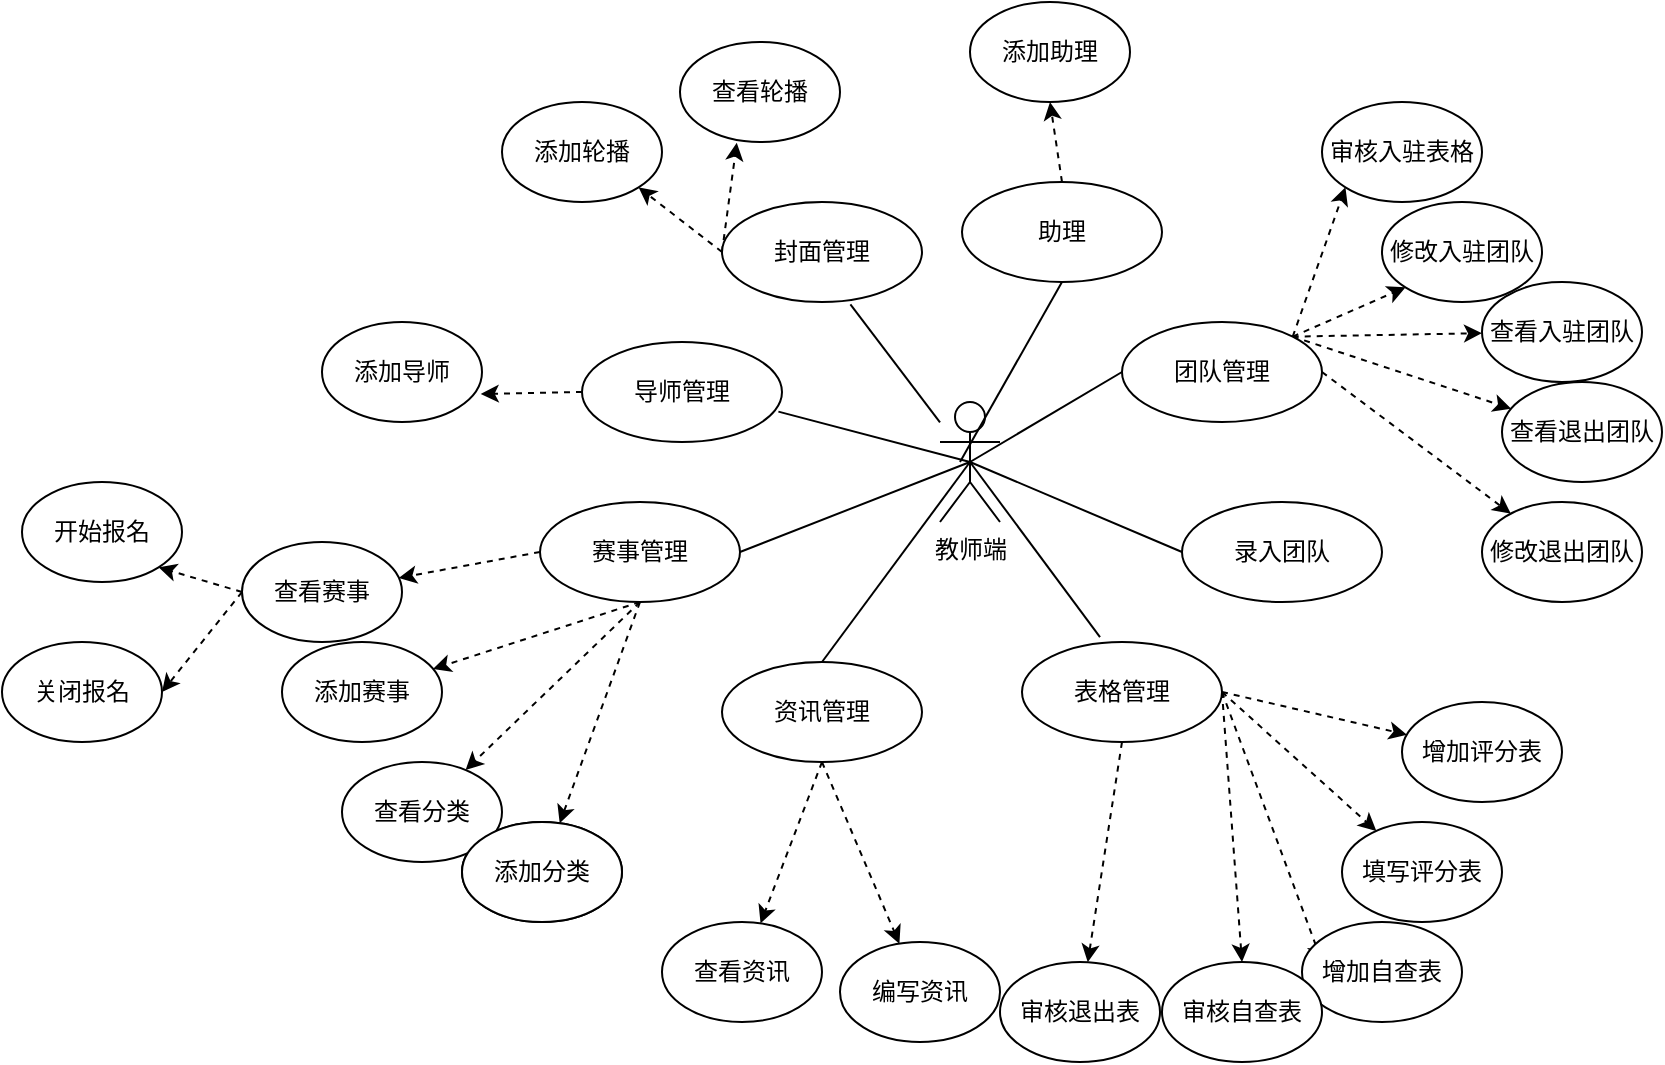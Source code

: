 <mxfile version="12.7.9" type="github">
  <diagram id="IcP_YzKI_qPO864KcuZc" name="第 1 页">
    <mxGraphModel dx="1865" dy="499" grid="1" gridSize="10" guides="1" tooltips="1" connect="1" arrows="1" fold="1" page="1" pageScale="1" pageWidth="827" pageHeight="1169" math="0" shadow="0">
      <root>
        <mxCell id="0" />
        <mxCell id="1" parent="0" />
        <mxCell id="qbQzeHKEJnsvs_nKsw_7-1" value="教师端" style="shape=umlActor;verticalLabelPosition=bottom;labelBackgroundColor=#ffffff;verticalAlign=top;html=1;outlineConnect=0;" vertex="1" parent="1">
          <mxGeometry x="399" y="220" width="30" height="60" as="geometry" />
        </mxCell>
        <mxCell id="qbQzeHKEJnsvs_nKsw_7-47" style="rounded=0;orthogonalLoop=1;jettySize=auto;html=1;exitX=1;exitY=0;exitDx=0;exitDy=0;entryX=0;entryY=1;entryDx=0;entryDy=0;dashed=1;" edge="1" parent="1" source="qbQzeHKEJnsvs_nKsw_7-2" target="qbQzeHKEJnsvs_nKsw_7-11">
          <mxGeometry relative="1" as="geometry" />
        </mxCell>
        <mxCell id="qbQzeHKEJnsvs_nKsw_7-48" style="edgeStyle=none;rounded=0;orthogonalLoop=1;jettySize=auto;html=1;exitX=1;exitY=0;exitDx=0;exitDy=0;entryX=0;entryY=1;entryDx=0;entryDy=0;dashed=1;" edge="1" parent="1" source="qbQzeHKEJnsvs_nKsw_7-2" target="qbQzeHKEJnsvs_nKsw_7-13">
          <mxGeometry relative="1" as="geometry" />
        </mxCell>
        <mxCell id="qbQzeHKEJnsvs_nKsw_7-49" style="edgeStyle=none;rounded=0;orthogonalLoop=1;jettySize=auto;html=1;exitX=1;exitY=0;exitDx=0;exitDy=0;dashed=1;" edge="1" parent="1" source="qbQzeHKEJnsvs_nKsw_7-2" target="qbQzeHKEJnsvs_nKsw_7-14">
          <mxGeometry relative="1" as="geometry" />
        </mxCell>
        <mxCell id="qbQzeHKEJnsvs_nKsw_7-50" style="edgeStyle=none;rounded=0;orthogonalLoop=1;jettySize=auto;html=1;exitX=1;exitY=0;exitDx=0;exitDy=0;dashed=1;" edge="1" parent="1" source="qbQzeHKEJnsvs_nKsw_7-2" target="qbQzeHKEJnsvs_nKsw_7-15">
          <mxGeometry relative="1" as="geometry" />
        </mxCell>
        <mxCell id="qbQzeHKEJnsvs_nKsw_7-51" style="edgeStyle=none;rounded=0;orthogonalLoop=1;jettySize=auto;html=1;exitX=1;exitY=0.5;exitDx=0;exitDy=0;dashed=1;" edge="1" parent="1" source="qbQzeHKEJnsvs_nKsw_7-2" target="qbQzeHKEJnsvs_nKsw_7-16">
          <mxGeometry relative="1" as="geometry" />
        </mxCell>
        <mxCell id="qbQzeHKEJnsvs_nKsw_7-2" value="团队管理" style="ellipse;whiteSpace=wrap;html=1;" vertex="1" parent="1">
          <mxGeometry x="490" y="180" width="100" height="50" as="geometry" />
        </mxCell>
        <mxCell id="qbQzeHKEJnsvs_nKsw_7-3" value="录入团队" style="ellipse;whiteSpace=wrap;html=1;" vertex="1" parent="1">
          <mxGeometry x="520" y="270" width="100" height="50" as="geometry" />
        </mxCell>
        <mxCell id="qbQzeHKEJnsvs_nKsw_7-52" style="edgeStyle=none;rounded=0;orthogonalLoop=1;jettySize=auto;html=1;exitX=1;exitY=0.5;exitDx=0;exitDy=0;dashed=1;" edge="1" parent="1" source="qbQzeHKEJnsvs_nKsw_7-4" target="qbQzeHKEJnsvs_nKsw_7-17">
          <mxGeometry relative="1" as="geometry" />
        </mxCell>
        <mxCell id="qbQzeHKEJnsvs_nKsw_7-53" style="edgeStyle=none;rounded=0;orthogonalLoop=1;jettySize=auto;html=1;exitX=1;exitY=0.5;exitDx=0;exitDy=0;dashed=1;" edge="1" parent="1" source="qbQzeHKEJnsvs_nKsw_7-4" target="qbQzeHKEJnsvs_nKsw_7-18">
          <mxGeometry relative="1" as="geometry" />
        </mxCell>
        <mxCell id="qbQzeHKEJnsvs_nKsw_7-54" style="edgeStyle=none;rounded=0;orthogonalLoop=1;jettySize=auto;html=1;exitX=1;exitY=0.5;exitDx=0;exitDy=0;entryX=0.125;entryY=0.4;entryDx=0;entryDy=0;entryPerimeter=0;dashed=1;" edge="1" parent="1" source="qbQzeHKEJnsvs_nKsw_7-4" target="qbQzeHKEJnsvs_nKsw_7-22">
          <mxGeometry relative="1" as="geometry" />
        </mxCell>
        <mxCell id="qbQzeHKEJnsvs_nKsw_7-55" style="edgeStyle=none;rounded=0;orthogonalLoop=1;jettySize=auto;html=1;exitX=1;exitY=0.5;exitDx=0;exitDy=0;entryX=0.5;entryY=0;entryDx=0;entryDy=0;dashed=1;" edge="1" parent="1" source="qbQzeHKEJnsvs_nKsw_7-4" target="qbQzeHKEJnsvs_nKsw_7-23">
          <mxGeometry relative="1" as="geometry" />
        </mxCell>
        <mxCell id="qbQzeHKEJnsvs_nKsw_7-56" style="edgeStyle=none;rounded=0;orthogonalLoop=1;jettySize=auto;html=1;exitX=0.5;exitY=1;exitDx=0;exitDy=0;dashed=1;" edge="1" parent="1" source="qbQzeHKEJnsvs_nKsw_7-4" target="qbQzeHKEJnsvs_nKsw_7-24">
          <mxGeometry relative="1" as="geometry" />
        </mxCell>
        <mxCell id="qbQzeHKEJnsvs_nKsw_7-4" value="表格管理" style="ellipse;whiteSpace=wrap;html=1;" vertex="1" parent="1">
          <mxGeometry x="440" y="340" width="100" height="50" as="geometry" />
        </mxCell>
        <mxCell id="qbQzeHKEJnsvs_nKsw_7-57" style="edgeStyle=none;rounded=0;orthogonalLoop=1;jettySize=auto;html=1;exitX=0.5;exitY=1;exitDx=0;exitDy=0;dashed=1;" edge="1" parent="1" source="qbQzeHKEJnsvs_nKsw_7-5" target="qbQzeHKEJnsvs_nKsw_7-25">
          <mxGeometry relative="1" as="geometry" />
        </mxCell>
        <mxCell id="qbQzeHKEJnsvs_nKsw_7-58" style="edgeStyle=none;rounded=0;orthogonalLoop=1;jettySize=auto;html=1;exitX=0.5;exitY=1;exitDx=0;exitDy=0;dashed=1;" edge="1" parent="1" source="qbQzeHKEJnsvs_nKsw_7-5" target="qbQzeHKEJnsvs_nKsw_7-26">
          <mxGeometry relative="1" as="geometry" />
        </mxCell>
        <mxCell id="qbQzeHKEJnsvs_nKsw_7-5" value="资讯管理" style="ellipse;whiteSpace=wrap;html=1;" vertex="1" parent="1">
          <mxGeometry x="290" y="350" width="100" height="50" as="geometry" />
        </mxCell>
        <mxCell id="qbQzeHKEJnsvs_nKsw_7-59" style="edgeStyle=none;rounded=0;orthogonalLoop=1;jettySize=auto;html=1;exitX=0.5;exitY=1;exitDx=0;exitDy=0;dashed=1;" edge="1" parent="1" source="qbQzeHKEJnsvs_nKsw_7-6" target="qbQzeHKEJnsvs_nKsw_7-29">
          <mxGeometry relative="1" as="geometry" />
        </mxCell>
        <mxCell id="qbQzeHKEJnsvs_nKsw_7-60" style="edgeStyle=none;rounded=0;orthogonalLoop=1;jettySize=auto;html=1;exitX=0.5;exitY=1;exitDx=0;exitDy=0;dashed=1;" edge="1" parent="1" source="qbQzeHKEJnsvs_nKsw_7-6" target="qbQzeHKEJnsvs_nKsw_7-28">
          <mxGeometry relative="1" as="geometry" />
        </mxCell>
        <mxCell id="qbQzeHKEJnsvs_nKsw_7-61" style="edgeStyle=none;rounded=0;orthogonalLoop=1;jettySize=auto;html=1;exitX=0.5;exitY=1;exitDx=0;exitDy=0;dashed=1;" edge="1" parent="1" source="qbQzeHKEJnsvs_nKsw_7-6" target="qbQzeHKEJnsvs_nKsw_7-30">
          <mxGeometry relative="1" as="geometry" />
        </mxCell>
        <mxCell id="qbQzeHKEJnsvs_nKsw_7-62" style="edgeStyle=none;rounded=0;orthogonalLoop=1;jettySize=auto;html=1;exitX=0;exitY=0.5;exitDx=0;exitDy=0;dashed=1;" edge="1" parent="1" source="qbQzeHKEJnsvs_nKsw_7-6" target="qbQzeHKEJnsvs_nKsw_7-32">
          <mxGeometry relative="1" as="geometry" />
        </mxCell>
        <mxCell id="qbQzeHKEJnsvs_nKsw_7-6" value="赛事管理" style="ellipse;whiteSpace=wrap;html=1;" vertex="1" parent="1">
          <mxGeometry x="199" y="270" width="100" height="50" as="geometry" />
        </mxCell>
        <mxCell id="qbQzeHKEJnsvs_nKsw_7-65" style="edgeStyle=none;rounded=0;orthogonalLoop=1;jettySize=auto;html=1;exitX=0;exitY=0.5;exitDx=0;exitDy=0;entryX=0.992;entryY=0.72;entryDx=0;entryDy=0;entryPerimeter=0;dashed=1;" edge="1" parent="1" source="qbQzeHKEJnsvs_nKsw_7-7" target="qbQzeHKEJnsvs_nKsw_7-35">
          <mxGeometry relative="1" as="geometry" />
        </mxCell>
        <mxCell id="qbQzeHKEJnsvs_nKsw_7-7" value="导师管理" style="ellipse;whiteSpace=wrap;html=1;" vertex="1" parent="1">
          <mxGeometry x="220" y="190" width="100" height="50" as="geometry" />
        </mxCell>
        <mxCell id="qbQzeHKEJnsvs_nKsw_7-66" style="edgeStyle=none;rounded=0;orthogonalLoop=1;jettySize=auto;html=1;exitX=0;exitY=0.5;exitDx=0;exitDy=0;entryX=1;entryY=1;entryDx=0;entryDy=0;dashed=1;" edge="1" parent="1" source="qbQzeHKEJnsvs_nKsw_7-8" target="qbQzeHKEJnsvs_nKsw_7-36">
          <mxGeometry relative="1" as="geometry" />
        </mxCell>
        <mxCell id="qbQzeHKEJnsvs_nKsw_7-67" style="edgeStyle=none;rounded=0;orthogonalLoop=1;jettySize=auto;html=1;exitX=0;exitY=0.5;exitDx=0;exitDy=0;entryX=0.355;entryY=1.008;entryDx=0;entryDy=0;entryPerimeter=0;dashed=1;" edge="1" parent="1" source="qbQzeHKEJnsvs_nKsw_7-8" target="qbQzeHKEJnsvs_nKsw_7-38">
          <mxGeometry relative="1" as="geometry" />
        </mxCell>
        <mxCell id="qbQzeHKEJnsvs_nKsw_7-8" value="封面管理" style="ellipse;whiteSpace=wrap;html=1;" vertex="1" parent="1">
          <mxGeometry x="290" y="120" width="100" height="50" as="geometry" />
        </mxCell>
        <mxCell id="qbQzeHKEJnsvs_nKsw_7-68" style="edgeStyle=none;rounded=0;orthogonalLoop=1;jettySize=auto;html=1;exitX=0.5;exitY=0;exitDx=0;exitDy=0;entryX=0.5;entryY=1;entryDx=0;entryDy=0;dashed=1;" edge="1" parent="1" source="qbQzeHKEJnsvs_nKsw_7-9" target="qbQzeHKEJnsvs_nKsw_7-37">
          <mxGeometry relative="1" as="geometry" />
        </mxCell>
        <mxCell id="qbQzeHKEJnsvs_nKsw_7-9" value="助理" style="ellipse;whiteSpace=wrap;html=1;" vertex="1" parent="1">
          <mxGeometry x="410" y="110" width="100" height="50" as="geometry" />
        </mxCell>
        <mxCell id="qbQzeHKEJnsvs_nKsw_7-11" value="审核入驻表格" style="ellipse;whiteSpace=wrap;html=1;" vertex="1" parent="1">
          <mxGeometry x="590" y="70" width="80" height="50" as="geometry" />
        </mxCell>
        <mxCell id="qbQzeHKEJnsvs_nKsw_7-13" value="修改入驻团队" style="ellipse;whiteSpace=wrap;html=1;" vertex="1" parent="1">
          <mxGeometry x="620" y="120" width="80" height="50" as="geometry" />
        </mxCell>
        <mxCell id="qbQzeHKEJnsvs_nKsw_7-14" value="查看入驻团队" style="ellipse;whiteSpace=wrap;html=1;" vertex="1" parent="1">
          <mxGeometry x="670" y="160" width="80" height="50" as="geometry" />
        </mxCell>
        <mxCell id="qbQzeHKEJnsvs_nKsw_7-15" value="查看退出团队" style="ellipse;whiteSpace=wrap;html=1;" vertex="1" parent="1">
          <mxGeometry x="680" y="210" width="80" height="50" as="geometry" />
        </mxCell>
        <mxCell id="qbQzeHKEJnsvs_nKsw_7-16" value="修改退出团队" style="ellipse;whiteSpace=wrap;html=1;" vertex="1" parent="1">
          <mxGeometry x="670" y="270" width="80" height="50" as="geometry" />
        </mxCell>
        <mxCell id="qbQzeHKEJnsvs_nKsw_7-17" value="增加评分表" style="ellipse;whiteSpace=wrap;html=1;" vertex="1" parent="1">
          <mxGeometry x="630" y="370" width="80" height="50" as="geometry" />
        </mxCell>
        <mxCell id="qbQzeHKEJnsvs_nKsw_7-18" value="填写评分表" style="ellipse;whiteSpace=wrap;html=1;" vertex="1" parent="1">
          <mxGeometry x="600" y="430" width="80" height="50" as="geometry" />
        </mxCell>
        <mxCell id="qbQzeHKEJnsvs_nKsw_7-22" value="增加自查表" style="ellipse;whiteSpace=wrap;html=1;" vertex="1" parent="1">
          <mxGeometry x="580" y="480" width="80" height="50" as="geometry" />
        </mxCell>
        <mxCell id="qbQzeHKEJnsvs_nKsw_7-23" value="审核自查表" style="ellipse;whiteSpace=wrap;html=1;" vertex="1" parent="1">
          <mxGeometry x="510" y="500" width="80" height="50" as="geometry" />
        </mxCell>
        <mxCell id="qbQzeHKEJnsvs_nKsw_7-24" value="审核退出表" style="ellipse;whiteSpace=wrap;html=1;" vertex="1" parent="1">
          <mxGeometry x="429" y="500" width="80" height="50" as="geometry" />
        </mxCell>
        <mxCell id="qbQzeHKEJnsvs_nKsw_7-25" value="编写资讯" style="ellipse;whiteSpace=wrap;html=1;" vertex="1" parent="1">
          <mxGeometry x="349" y="490" width="80" height="50" as="geometry" />
        </mxCell>
        <mxCell id="qbQzeHKEJnsvs_nKsw_7-26" value="查看资讯" style="ellipse;whiteSpace=wrap;html=1;" vertex="1" parent="1">
          <mxGeometry x="260" y="480" width="80" height="50" as="geometry" />
        </mxCell>
        <mxCell id="qbQzeHKEJnsvs_nKsw_7-27" value="添加分类" style="ellipse;whiteSpace=wrap;html=1;" vertex="1" parent="1">
          <mxGeometry x="160" y="430" width="80" height="50" as="geometry" />
        </mxCell>
        <mxCell id="qbQzeHKEJnsvs_nKsw_7-28" value="查看分类" style="ellipse;whiteSpace=wrap;html=1;" vertex="1" parent="1">
          <mxGeometry x="100" y="400" width="80" height="50" as="geometry" />
        </mxCell>
        <mxCell id="qbQzeHKEJnsvs_nKsw_7-29" value="添加分类" style="ellipse;whiteSpace=wrap;html=1;" vertex="1" parent="1">
          <mxGeometry x="160" y="430" width="80" height="50" as="geometry" />
        </mxCell>
        <mxCell id="qbQzeHKEJnsvs_nKsw_7-30" value="添加赛事" style="ellipse;whiteSpace=wrap;html=1;" vertex="1" parent="1">
          <mxGeometry x="70" y="340" width="80" height="50" as="geometry" />
        </mxCell>
        <mxCell id="qbQzeHKEJnsvs_nKsw_7-63" style="edgeStyle=none;rounded=0;orthogonalLoop=1;jettySize=auto;html=1;exitX=0;exitY=0.5;exitDx=0;exitDy=0;entryX=1;entryY=1;entryDx=0;entryDy=0;dashed=1;" edge="1" parent="1" source="qbQzeHKEJnsvs_nKsw_7-32" target="qbQzeHKEJnsvs_nKsw_7-33">
          <mxGeometry relative="1" as="geometry" />
        </mxCell>
        <mxCell id="qbQzeHKEJnsvs_nKsw_7-64" style="edgeStyle=none;rounded=0;orthogonalLoop=1;jettySize=auto;html=1;exitX=0;exitY=0.5;exitDx=0;exitDy=0;entryX=1;entryY=0.5;entryDx=0;entryDy=0;dashed=1;" edge="1" parent="1" source="qbQzeHKEJnsvs_nKsw_7-32" target="qbQzeHKEJnsvs_nKsw_7-34">
          <mxGeometry relative="1" as="geometry" />
        </mxCell>
        <mxCell id="qbQzeHKEJnsvs_nKsw_7-32" value="查看赛事" style="ellipse;whiteSpace=wrap;html=1;" vertex="1" parent="1">
          <mxGeometry x="50" y="290" width="80" height="50" as="geometry" />
        </mxCell>
        <mxCell id="qbQzeHKEJnsvs_nKsw_7-33" value="开始报名" style="ellipse;whiteSpace=wrap;html=1;" vertex="1" parent="1">
          <mxGeometry x="-60" y="260" width="80" height="50" as="geometry" />
        </mxCell>
        <mxCell id="qbQzeHKEJnsvs_nKsw_7-34" value="关闭报名" style="ellipse;whiteSpace=wrap;html=1;" vertex="1" parent="1">
          <mxGeometry x="-70" y="340" width="80" height="50" as="geometry" />
        </mxCell>
        <mxCell id="qbQzeHKEJnsvs_nKsw_7-35" value="添加导师" style="ellipse;whiteSpace=wrap;html=1;" vertex="1" parent="1">
          <mxGeometry x="90" y="180" width="80" height="50" as="geometry" />
        </mxCell>
        <mxCell id="qbQzeHKEJnsvs_nKsw_7-36" value="添加轮播" style="ellipse;whiteSpace=wrap;html=1;" vertex="1" parent="1">
          <mxGeometry x="180" y="70" width="80" height="50" as="geometry" />
        </mxCell>
        <mxCell id="qbQzeHKEJnsvs_nKsw_7-37" value="添加助理" style="ellipse;whiteSpace=wrap;html=1;" vertex="1" parent="1">
          <mxGeometry x="414" y="20" width="80" height="50" as="geometry" />
        </mxCell>
        <mxCell id="qbQzeHKEJnsvs_nKsw_7-38" value="查看轮播" style="ellipse;whiteSpace=wrap;html=1;" vertex="1" parent="1">
          <mxGeometry x="269" y="40" width="80" height="50" as="geometry" />
        </mxCell>
        <mxCell id="qbQzeHKEJnsvs_nKsw_7-39" value="" style="endArrow=none;html=1;entryX=0;entryY=0.5;entryDx=0;entryDy=0;exitX=0.5;exitY=0.5;exitDx=0;exitDy=0;exitPerimeter=0;" edge="1" parent="1" source="qbQzeHKEJnsvs_nKsw_7-1" target="qbQzeHKEJnsvs_nKsw_7-2">
          <mxGeometry width="50" height="50" relative="1" as="geometry">
            <mxPoint x="390" y="280" as="sourcePoint" />
            <mxPoint x="440" y="230" as="targetPoint" />
          </mxGeometry>
        </mxCell>
        <mxCell id="qbQzeHKEJnsvs_nKsw_7-40" value="" style="endArrow=none;html=1;entryX=0;entryY=0.5;entryDx=0;entryDy=0;exitX=0.5;exitY=0.5;exitDx=0;exitDy=0;exitPerimeter=0;" edge="1" parent="1" source="qbQzeHKEJnsvs_nKsw_7-1" target="qbQzeHKEJnsvs_nKsw_7-3">
          <mxGeometry width="50" height="50" relative="1" as="geometry">
            <mxPoint x="424" y="260" as="sourcePoint" />
            <mxPoint x="500" y="215" as="targetPoint" />
          </mxGeometry>
        </mxCell>
        <mxCell id="qbQzeHKEJnsvs_nKsw_7-41" value="" style="endArrow=none;html=1;entryX=0.39;entryY=-0.048;entryDx=0;entryDy=0;exitX=0.5;exitY=0.5;exitDx=0;exitDy=0;exitPerimeter=0;entryPerimeter=0;" edge="1" parent="1" source="qbQzeHKEJnsvs_nKsw_7-1" target="qbQzeHKEJnsvs_nKsw_7-4">
          <mxGeometry width="50" height="50" relative="1" as="geometry">
            <mxPoint x="424" y="260" as="sourcePoint" />
            <mxPoint x="530" y="305" as="targetPoint" />
          </mxGeometry>
        </mxCell>
        <mxCell id="qbQzeHKEJnsvs_nKsw_7-42" value="" style="endArrow=none;html=1;entryX=0.5;entryY=0;entryDx=0;entryDy=0;exitX=0.5;exitY=0.5;exitDx=0;exitDy=0;exitPerimeter=0;" edge="1" parent="1" source="qbQzeHKEJnsvs_nKsw_7-1" target="qbQzeHKEJnsvs_nKsw_7-5">
          <mxGeometry width="50" height="50" relative="1" as="geometry">
            <mxPoint x="424" y="260" as="sourcePoint" />
            <mxPoint x="489" y="347.6" as="targetPoint" />
          </mxGeometry>
        </mxCell>
        <mxCell id="qbQzeHKEJnsvs_nKsw_7-43" value="" style="endArrow=none;html=1;entryX=1;entryY=0.5;entryDx=0;entryDy=0;exitX=0.5;exitY=0.5;exitDx=0;exitDy=0;exitPerimeter=0;" edge="1" parent="1" source="qbQzeHKEJnsvs_nKsw_7-1" target="qbQzeHKEJnsvs_nKsw_7-6">
          <mxGeometry width="50" height="50" relative="1" as="geometry">
            <mxPoint x="424" y="260" as="sourcePoint" />
            <mxPoint x="350" y="360" as="targetPoint" />
          </mxGeometry>
        </mxCell>
        <mxCell id="qbQzeHKEJnsvs_nKsw_7-44" value="" style="endArrow=none;html=1;entryX=0.982;entryY=0.696;entryDx=0;entryDy=0;exitX=0.5;exitY=0.5;exitDx=0;exitDy=0;exitPerimeter=0;entryPerimeter=0;" edge="1" parent="1" source="qbQzeHKEJnsvs_nKsw_7-1" target="qbQzeHKEJnsvs_nKsw_7-7">
          <mxGeometry width="50" height="50" relative="1" as="geometry">
            <mxPoint x="424" y="260" as="sourcePoint" />
            <mxPoint x="309" y="305" as="targetPoint" />
          </mxGeometry>
        </mxCell>
        <mxCell id="qbQzeHKEJnsvs_nKsw_7-45" value="" style="endArrow=none;html=1;entryX=0.642;entryY=1.024;entryDx=0;entryDy=0;entryPerimeter=0;" edge="1" parent="1" source="qbQzeHKEJnsvs_nKsw_7-1" target="qbQzeHKEJnsvs_nKsw_7-8">
          <mxGeometry width="50" height="50" relative="1" as="geometry">
            <mxPoint x="410" y="250" as="sourcePoint" />
            <mxPoint x="328.2" y="234.8" as="targetPoint" />
          </mxGeometry>
        </mxCell>
        <mxCell id="qbQzeHKEJnsvs_nKsw_7-46" value="" style="endArrow=none;html=1;entryX=0.5;entryY=1;entryDx=0;entryDy=0;" edge="1" parent="1" target="qbQzeHKEJnsvs_nKsw_7-9">
          <mxGeometry width="50" height="50" relative="1" as="geometry">
            <mxPoint x="409" y="250" as="sourcePoint" />
            <mxPoint x="364.2" y="181.2" as="targetPoint" />
          </mxGeometry>
        </mxCell>
      </root>
    </mxGraphModel>
  </diagram>
</mxfile>
